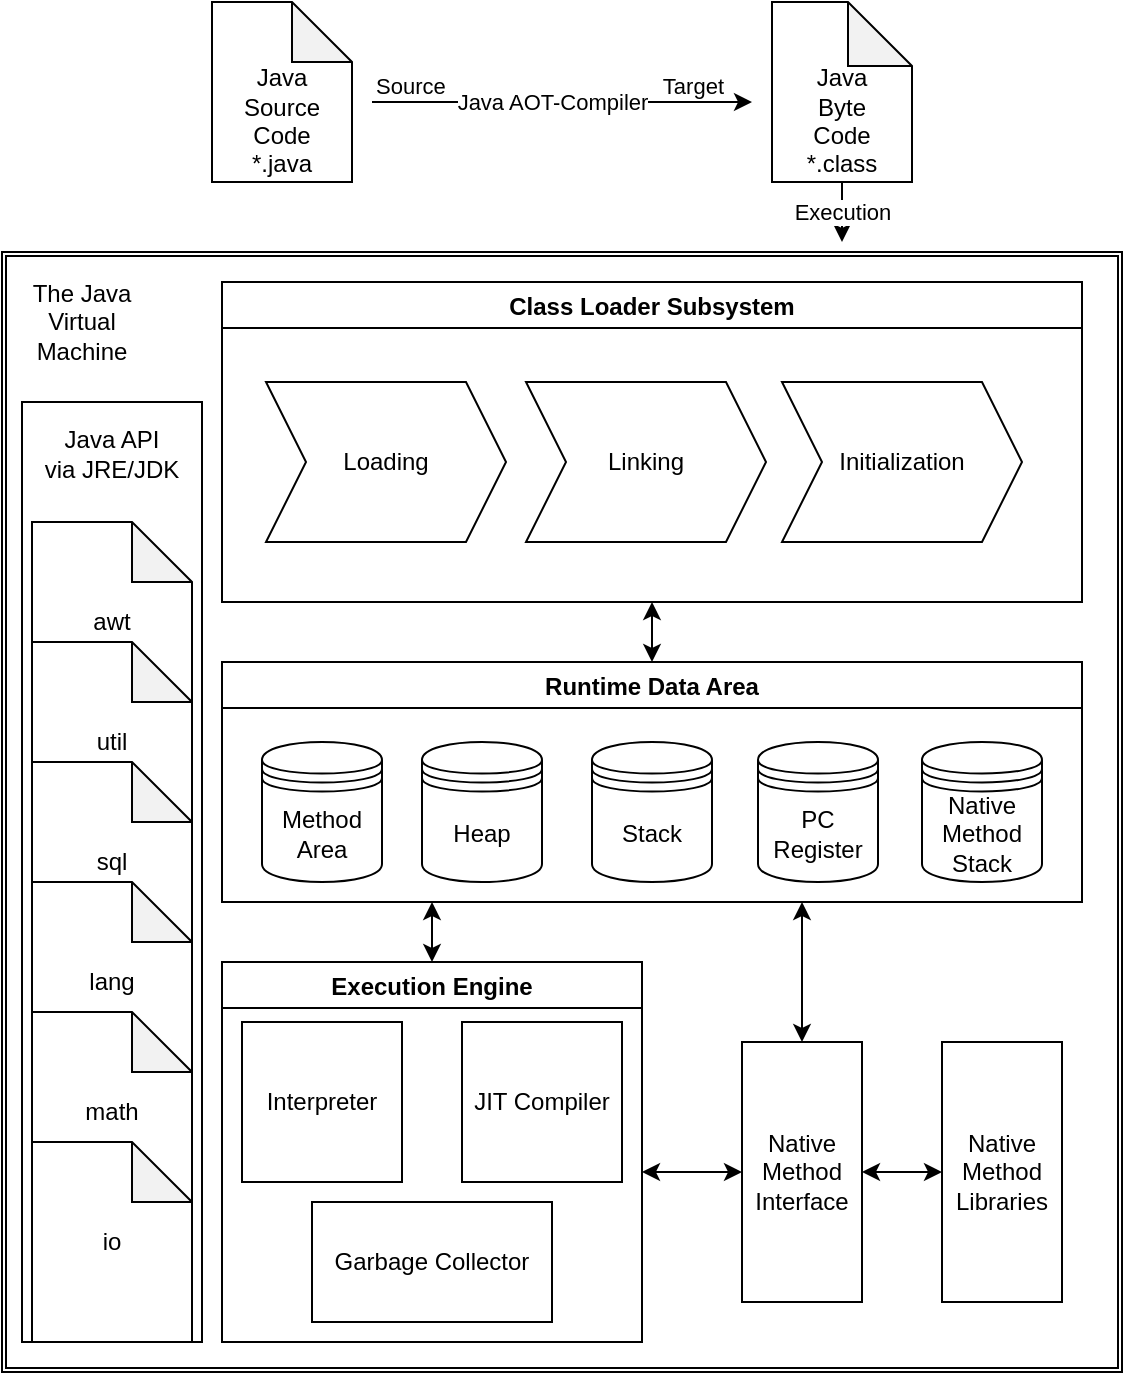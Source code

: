 <mxfile version="13.9.9" type="device"><diagram id="js0xni4AxWvR-kKQtjdl" name="Seite-1"><mxGraphModel dx="1360" dy="862" grid="1" gridSize="10" guides="1" tooltips="1" connect="1" arrows="1" fold="1" page="1" pageScale="1" pageWidth="827" pageHeight="1169" math="0" shadow="0"><root><mxCell id="0"/><mxCell id="1" parent="0"/><mxCell id="u3TL-7hXbUN403XOoWsx-1" value="&lt;br&gt;&lt;br&gt;Java&lt;br&gt;Source&lt;br&gt;Code&lt;br&gt;*.java" style="shape=note;whiteSpace=wrap;html=1;backgroundOutline=1;darkOpacity=0.05;" parent="1" vertex="1"><mxGeometry x="239" y="40" width="70" height="90" as="geometry"/></mxCell><mxCell id="u3TL-7hXbUN403XOoWsx-2" value="&lt;br&gt;&lt;br&gt;Java&lt;br&gt;Byte&lt;br&gt;Code&lt;br&gt;*.class" style="shape=note;whiteSpace=wrap;html=1;backgroundOutline=1;darkOpacity=0.05;size=32;" parent="1" vertex="1"><mxGeometry x="519" y="40" width="70" height="90" as="geometry"/></mxCell><mxCell id="u3TL-7hXbUN403XOoWsx-3" value="Label" style="endArrow=classic;html=1;" parent="1" edge="1"><mxGeometry x="0.053" relative="1" as="geometry"><mxPoint x="319" y="90" as="sourcePoint"/><mxPoint x="509" y="90" as="targetPoint"/><mxPoint as="offset"/></mxGeometry></mxCell><mxCell id="u3TL-7hXbUN403XOoWsx-4" value="Java AOT-Compiler" style="edgeLabel;resizable=0;html=1;align=center;verticalAlign=middle;" parent="u3TL-7hXbUN403XOoWsx-3" connectable="0" vertex="1"><mxGeometry relative="1" as="geometry"><mxPoint x="-5" as="offset"/></mxGeometry></mxCell><mxCell id="u3TL-7hXbUN403XOoWsx-5" value="Source" style="edgeLabel;resizable=0;html=1;align=left;verticalAlign=bottom;" parent="u3TL-7hXbUN403XOoWsx-3" connectable="0" vertex="1"><mxGeometry x="-1" relative="1" as="geometry"/></mxCell><mxCell id="u3TL-7hXbUN403XOoWsx-6" value="Target" style="edgeLabel;resizable=0;html=1;align=right;verticalAlign=bottom;" parent="u3TL-7hXbUN403XOoWsx-3" connectable="0" vertex="1"><mxGeometry x="1" relative="1" as="geometry"><mxPoint x="-14" as="offset"/></mxGeometry></mxCell><mxCell id="u3TL-7hXbUN403XOoWsx-12" value="" style="shape=ext;double=1;whiteSpace=wrap;html=1;aspect=fixed;" parent="1" vertex="1"><mxGeometry x="134" y="165" width="560" height="560" as="geometry"/></mxCell><mxCell id="u3TL-7hXbUN403XOoWsx-13" value="The Java Virtual Machine" style="text;html=1;strokeColor=none;fillColor=none;align=center;verticalAlign=middle;whiteSpace=wrap;rounded=0;" parent="1" vertex="1"><mxGeometry x="134" y="190" width="80" height="20" as="geometry"/></mxCell><mxCell id="u3TL-7hXbUN403XOoWsx-14" value="Class Loader Subsystem" style="swimlane;" parent="1" vertex="1"><mxGeometry x="244" y="180" width="430" height="160" as="geometry"/></mxCell><mxCell id="u3TL-7hXbUN403XOoWsx-15" value="Loading" style="shape=step;perimeter=stepPerimeter;whiteSpace=wrap;html=1;fixedSize=1;" parent="1" vertex="1"><mxGeometry x="266" y="230" width="120" height="80" as="geometry"/></mxCell><mxCell id="u3TL-7hXbUN403XOoWsx-16" value="Linking" style="shape=step;perimeter=stepPerimeter;whiteSpace=wrap;html=1;fixedSize=1;" parent="1" vertex="1"><mxGeometry x="396" y="230" width="120" height="80" as="geometry"/></mxCell><mxCell id="u3TL-7hXbUN403XOoWsx-17" value="Initialization" style="shape=step;perimeter=stepPerimeter;whiteSpace=wrap;html=1;fixedSize=1;" parent="1" vertex="1"><mxGeometry x="524" y="230" width="120" height="80" as="geometry"/></mxCell><mxCell id="u3TL-7hXbUN403XOoWsx-18" value="Runtime Data Area" style="swimlane;" parent="1" vertex="1"><mxGeometry x="244" y="370" width="430" height="120" as="geometry"/></mxCell><mxCell id="u3TL-7hXbUN403XOoWsx-19" value="Method Area" style="shape=datastore;whiteSpace=wrap;html=1;" parent="1" vertex="1"><mxGeometry x="264" y="410" width="60" height="70" as="geometry"/></mxCell><mxCell id="u3TL-7hXbUN403XOoWsx-20" value="Heap" style="shape=datastore;whiteSpace=wrap;html=1;" parent="1" vertex="1"><mxGeometry x="344" y="410" width="60" height="70" as="geometry"/></mxCell><mxCell id="u3TL-7hXbUN403XOoWsx-21" value="Stack" style="shape=datastore;whiteSpace=wrap;html=1;" parent="1" vertex="1"><mxGeometry x="429" y="410" width="60" height="70" as="geometry"/></mxCell><mxCell id="u3TL-7hXbUN403XOoWsx-22" value="PC Register" style="shape=datastore;whiteSpace=wrap;html=1;" parent="1" vertex="1"><mxGeometry x="512" y="410" width="60" height="70" as="geometry"/></mxCell><mxCell id="u3TL-7hXbUN403XOoWsx-23" value="Native Method Stack" style="shape=datastore;whiteSpace=wrap;html=1;" parent="1" vertex="1"><mxGeometry x="594" y="410" width="60" height="70" as="geometry"/></mxCell><mxCell id="u3TL-7hXbUN403XOoWsx-25" value="Execution Engine" style="swimlane;" parent="1" vertex="1"><mxGeometry x="244" y="520" width="210" height="190" as="geometry"/></mxCell><mxCell id="u3TL-7hXbUN403XOoWsx-26" value="Interpreter" style="whiteSpace=wrap;html=1;aspect=fixed;" parent="1" vertex="1"><mxGeometry x="254" y="550" width="80" height="80" as="geometry"/></mxCell><mxCell id="u3TL-7hXbUN403XOoWsx-27" value="JIT Compiler" style="whiteSpace=wrap;html=1;aspect=fixed;" parent="1" vertex="1"><mxGeometry x="364" y="550" width="80" height="80" as="geometry"/></mxCell><mxCell id="u3TL-7hXbUN403XOoWsx-28" value="Garbage Collector" style="rounded=0;whiteSpace=wrap;html=1;" parent="1" vertex="1"><mxGeometry x="289" y="640" width="120" height="60" as="geometry"/></mxCell><mxCell id="u3TL-7hXbUN403XOoWsx-29" value="Native Method Interface" style="rounded=0;whiteSpace=wrap;html=1;" parent="1" vertex="1"><mxGeometry x="504" y="560" width="60" height="130" as="geometry"/></mxCell><mxCell id="u3TL-7hXbUN403XOoWsx-30" value="Native Method Libraries" style="rounded=0;whiteSpace=wrap;html=1;" parent="1" vertex="1"><mxGeometry x="604" y="560" width="60" height="130" as="geometry"/></mxCell><mxCell id="u3TL-7hXbUN403XOoWsx-31" value="Java API&lt;br&gt;via JRE/JDK&lt;br&gt;&lt;br&gt;&lt;br&gt;&lt;br&gt;&lt;br&gt;&lt;br&gt;&lt;br&gt;&lt;br&gt;&lt;br&gt;&lt;br&gt;&lt;br&gt;&lt;br&gt;&lt;br&gt;&lt;br&gt;&lt;br&gt;&lt;br&gt;&lt;br&gt;&lt;br&gt;&lt;br&gt;&lt;br&gt;&lt;br&gt;&lt;br&gt;&lt;br&gt;&lt;br&gt;&lt;br&gt;&lt;br&gt;&lt;br&gt;&lt;br&gt;&lt;br&gt;&lt;br&gt;" style="rounded=0;whiteSpace=wrap;html=1;" parent="1" vertex="1"><mxGeometry x="144" y="240" width="90" height="470" as="geometry"/></mxCell><mxCell id="u3TL-7hXbUN403XOoWsx-32" value="awt" style="shape=note;whiteSpace=wrap;html=1;backgroundOutline=1;darkOpacity=0.05;" parent="1" vertex="1"><mxGeometry x="149" y="300" width="80" height="100" as="geometry"/></mxCell><mxCell id="u3TL-7hXbUN403XOoWsx-33" value="util" style="shape=note;whiteSpace=wrap;html=1;backgroundOutline=1;darkOpacity=0.05;" parent="1" vertex="1"><mxGeometry x="149" y="360" width="80" height="100" as="geometry"/></mxCell><mxCell id="u3TL-7hXbUN403XOoWsx-34" value="sql" style="shape=note;whiteSpace=wrap;html=1;backgroundOutline=1;darkOpacity=0.05;" parent="1" vertex="1"><mxGeometry x="149" y="420" width="80" height="100" as="geometry"/></mxCell><mxCell id="u3TL-7hXbUN403XOoWsx-35" value="lang" style="shape=note;whiteSpace=wrap;html=1;backgroundOutline=1;darkOpacity=0.05;" parent="1" vertex="1"><mxGeometry x="149" y="480" width="80" height="100" as="geometry"/></mxCell><mxCell id="u3TL-7hXbUN403XOoWsx-36" value="math" style="shape=note;whiteSpace=wrap;html=1;backgroundOutline=1;darkOpacity=0.05;" parent="1" vertex="1"><mxGeometry x="149" y="545" width="80" height="100" as="geometry"/></mxCell><mxCell id="u3TL-7hXbUN403XOoWsx-37" value="io" style="shape=note;whiteSpace=wrap;html=1;backgroundOutline=1;darkOpacity=0.05;" parent="1" vertex="1"><mxGeometry x="149" y="610" width="80" height="100" as="geometry"/></mxCell><mxCell id="u3TL-7hXbUN403XOoWsx-38" value="" style="endArrow=classic;html=1;exitX=0.5;exitY=1;exitDx=0;exitDy=0;exitPerimeter=0;" parent="1" source="u3TL-7hXbUN403XOoWsx-2" edge="1"><mxGeometry relative="1" as="geometry"><mxPoint x="454" y="260" as="sourcePoint"/><mxPoint x="554" y="160" as="targetPoint"/><Array as="points"><mxPoint x="554" y="140"/></Array></mxGeometry></mxCell><mxCell id="u3TL-7hXbUN403XOoWsx-39" value="Execution" style="edgeLabel;resizable=0;html=1;align=center;verticalAlign=middle;" parent="u3TL-7hXbUN403XOoWsx-38" connectable="0" vertex="1"><mxGeometry relative="1" as="geometry"/></mxCell><mxCell id="u3TL-7hXbUN403XOoWsx-40" value="" style="endArrow=classic;startArrow=classic;html=1;" parent="1" source="u3TL-7hXbUN403XOoWsx-29" edge="1"><mxGeometry width="50" height="50" relative="1" as="geometry"><mxPoint x="484" y="490" as="sourcePoint"/><mxPoint x="534" y="490" as="targetPoint"/></mxGeometry></mxCell><mxCell id="u3TL-7hXbUN403XOoWsx-41" value="" style="endArrow=classic;startArrow=classic;html=1;exitX=0;exitY=0.5;exitDx=0;exitDy=0;entryX=1;entryY=0.5;entryDx=0;entryDy=0;" parent="1" source="u3TL-7hXbUN403XOoWsx-30" target="u3TL-7hXbUN403XOoWsx-29" edge="1"><mxGeometry width="50" height="50" relative="1" as="geometry"><mxPoint x="484" y="490" as="sourcePoint"/><mxPoint x="534" y="440" as="targetPoint"/></mxGeometry></mxCell><mxCell id="u3TL-7hXbUN403XOoWsx-42" value="" style="endArrow=classic;startArrow=classic;html=1;entryX=0;entryY=0.5;entryDx=0;entryDy=0;" parent="1" target="u3TL-7hXbUN403XOoWsx-29" edge="1"><mxGeometry width="50" height="50" relative="1" as="geometry"><mxPoint x="454" y="625" as="sourcePoint"/><mxPoint x="534" y="440" as="targetPoint"/></mxGeometry></mxCell><mxCell id="u3TL-7hXbUN403XOoWsx-43" value="" style="endArrow=classic;startArrow=classic;html=1;exitX=0.5;exitY=0;exitDx=0;exitDy=0;" parent="1" source="u3TL-7hXbUN403XOoWsx-25" edge="1"><mxGeometry width="50" height="50" relative="1" as="geometry"><mxPoint x="484" y="490" as="sourcePoint"/><mxPoint x="349" y="490" as="targetPoint"/></mxGeometry></mxCell><mxCell id="u3TL-7hXbUN403XOoWsx-44" value="" style="endArrow=classic;startArrow=classic;html=1;exitX=0.5;exitY=0;exitDx=0;exitDy=0;entryX=0.5;entryY=1;entryDx=0;entryDy=0;" parent="1" source="u3TL-7hXbUN403XOoWsx-18" target="u3TL-7hXbUN403XOoWsx-14" edge="1"><mxGeometry width="50" height="50" relative="1" as="geometry"><mxPoint x="484" y="490" as="sourcePoint"/><mxPoint x="534" y="440" as="targetPoint"/></mxGeometry></mxCell></root></mxGraphModel></diagram></mxfile>